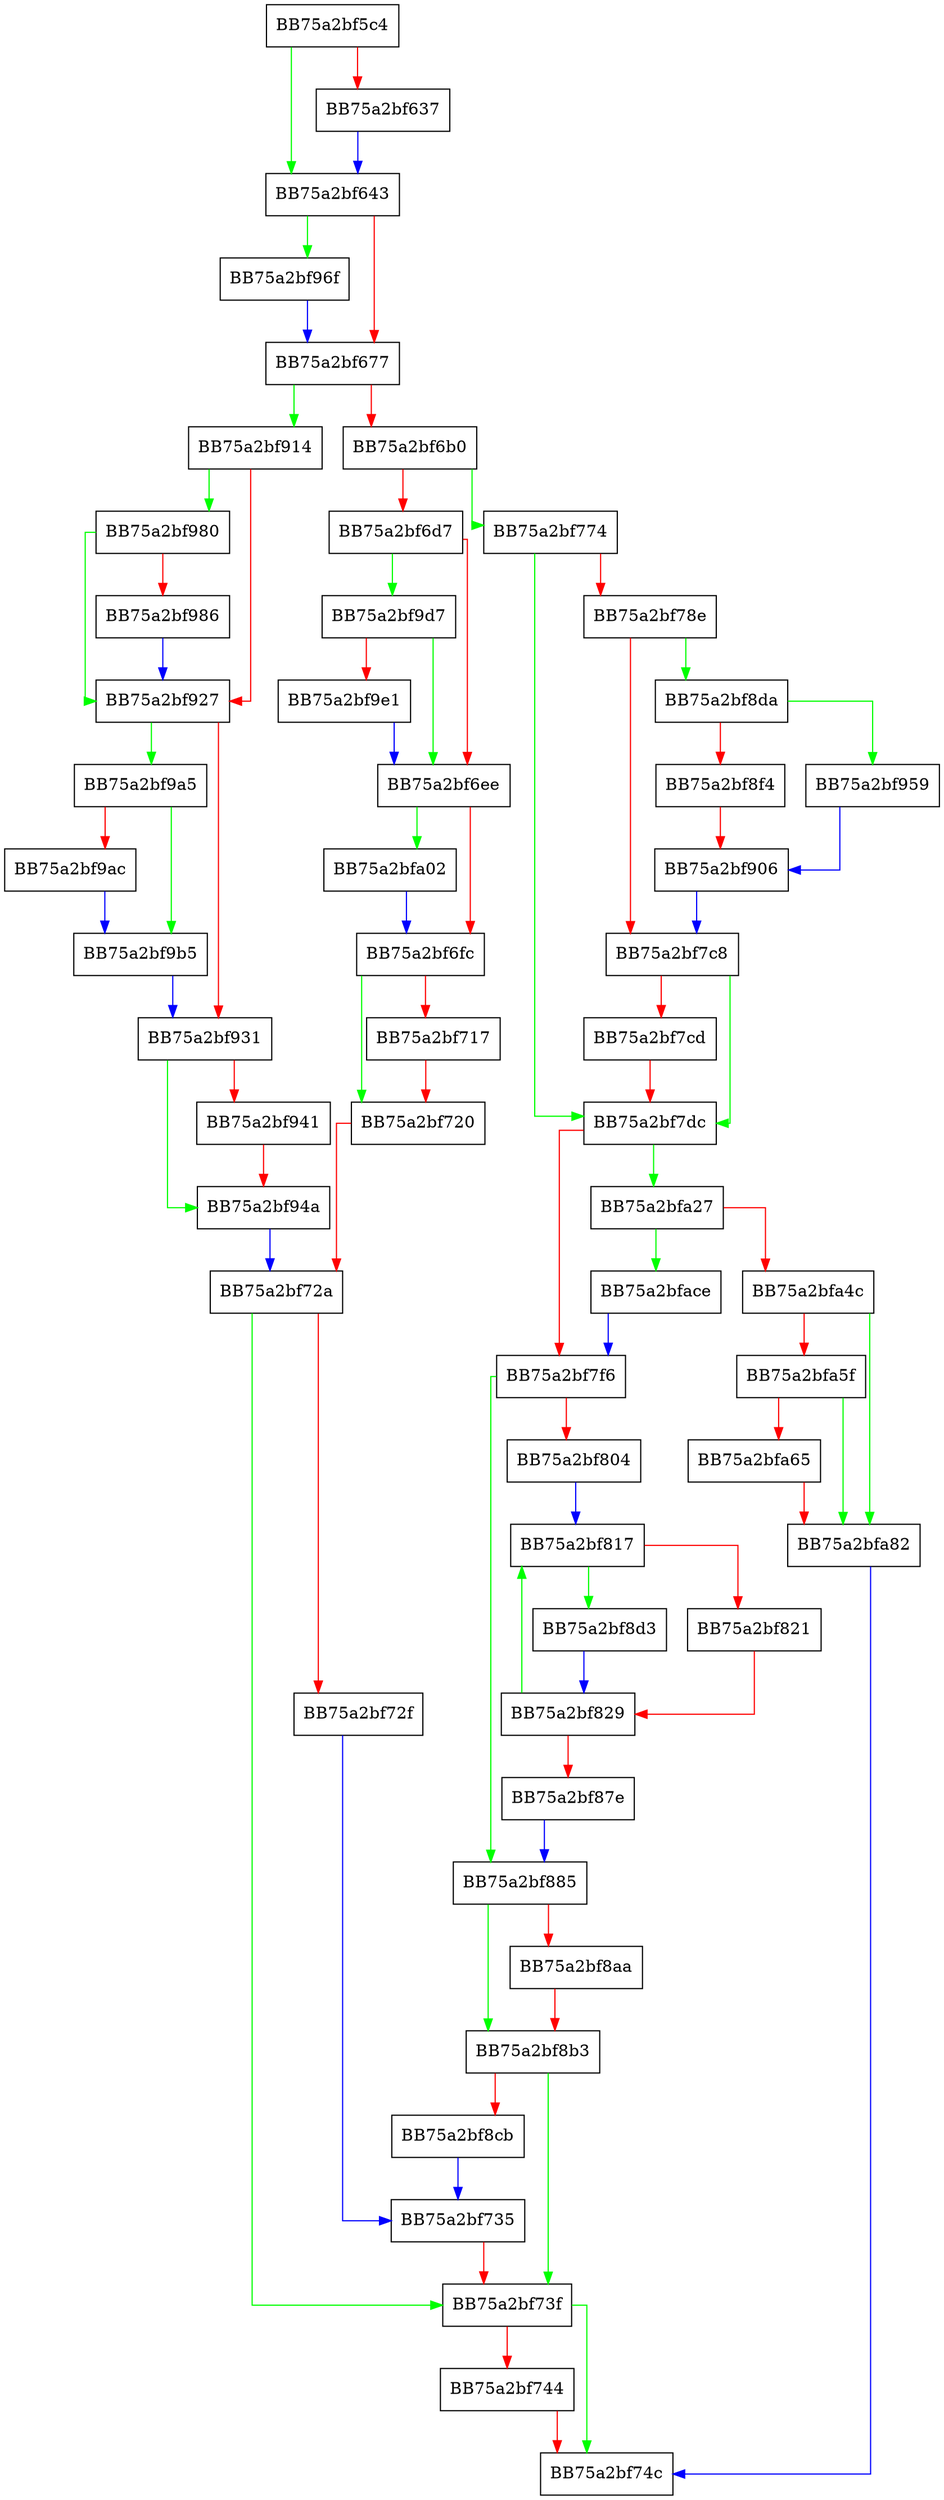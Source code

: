 digraph HandleDetection {
  node [shape="box"];
  graph [splines=ortho];
  BB75a2bf5c4 -> BB75a2bf643 [color="green"];
  BB75a2bf5c4 -> BB75a2bf637 [color="red"];
  BB75a2bf637 -> BB75a2bf643 [color="blue"];
  BB75a2bf643 -> BB75a2bf96f [color="green"];
  BB75a2bf643 -> BB75a2bf677 [color="red"];
  BB75a2bf677 -> BB75a2bf914 [color="green"];
  BB75a2bf677 -> BB75a2bf6b0 [color="red"];
  BB75a2bf6b0 -> BB75a2bf774 [color="green"];
  BB75a2bf6b0 -> BB75a2bf6d7 [color="red"];
  BB75a2bf6d7 -> BB75a2bf9d7 [color="green"];
  BB75a2bf6d7 -> BB75a2bf6ee [color="red"];
  BB75a2bf6ee -> BB75a2bfa02 [color="green"];
  BB75a2bf6ee -> BB75a2bf6fc [color="red"];
  BB75a2bf6fc -> BB75a2bf720 [color="green"];
  BB75a2bf6fc -> BB75a2bf717 [color="red"];
  BB75a2bf717 -> BB75a2bf720 [color="red"];
  BB75a2bf720 -> BB75a2bf72a [color="red"];
  BB75a2bf72a -> BB75a2bf73f [color="green"];
  BB75a2bf72a -> BB75a2bf72f [color="red"];
  BB75a2bf72f -> BB75a2bf735 [color="blue"];
  BB75a2bf735 -> BB75a2bf73f [color="red"];
  BB75a2bf73f -> BB75a2bf74c [color="green"];
  BB75a2bf73f -> BB75a2bf744 [color="red"];
  BB75a2bf744 -> BB75a2bf74c [color="red"];
  BB75a2bf774 -> BB75a2bf7dc [color="green"];
  BB75a2bf774 -> BB75a2bf78e [color="red"];
  BB75a2bf78e -> BB75a2bf8da [color="green"];
  BB75a2bf78e -> BB75a2bf7c8 [color="red"];
  BB75a2bf7c8 -> BB75a2bf7dc [color="green"];
  BB75a2bf7c8 -> BB75a2bf7cd [color="red"];
  BB75a2bf7cd -> BB75a2bf7dc [color="red"];
  BB75a2bf7dc -> BB75a2bfa27 [color="green"];
  BB75a2bf7dc -> BB75a2bf7f6 [color="red"];
  BB75a2bf7f6 -> BB75a2bf885 [color="green"];
  BB75a2bf7f6 -> BB75a2bf804 [color="red"];
  BB75a2bf804 -> BB75a2bf817 [color="blue"];
  BB75a2bf817 -> BB75a2bf8d3 [color="green"];
  BB75a2bf817 -> BB75a2bf821 [color="red"];
  BB75a2bf821 -> BB75a2bf829 [color="red"];
  BB75a2bf829 -> BB75a2bf817 [color="green"];
  BB75a2bf829 -> BB75a2bf87e [color="red"];
  BB75a2bf87e -> BB75a2bf885 [color="blue"];
  BB75a2bf885 -> BB75a2bf8b3 [color="green"];
  BB75a2bf885 -> BB75a2bf8aa [color="red"];
  BB75a2bf8aa -> BB75a2bf8b3 [color="red"];
  BB75a2bf8b3 -> BB75a2bf73f [color="green"];
  BB75a2bf8b3 -> BB75a2bf8cb [color="red"];
  BB75a2bf8cb -> BB75a2bf735 [color="blue"];
  BB75a2bf8d3 -> BB75a2bf829 [color="blue"];
  BB75a2bf8da -> BB75a2bf959 [color="green"];
  BB75a2bf8da -> BB75a2bf8f4 [color="red"];
  BB75a2bf8f4 -> BB75a2bf906 [color="red"];
  BB75a2bf906 -> BB75a2bf7c8 [color="blue"];
  BB75a2bf914 -> BB75a2bf980 [color="green"];
  BB75a2bf914 -> BB75a2bf927 [color="red"];
  BB75a2bf927 -> BB75a2bf9a5 [color="green"];
  BB75a2bf927 -> BB75a2bf931 [color="red"];
  BB75a2bf931 -> BB75a2bf94a [color="green"];
  BB75a2bf931 -> BB75a2bf941 [color="red"];
  BB75a2bf941 -> BB75a2bf94a [color="red"];
  BB75a2bf94a -> BB75a2bf72a [color="blue"];
  BB75a2bf959 -> BB75a2bf906 [color="blue"];
  BB75a2bf96f -> BB75a2bf677 [color="blue"];
  BB75a2bf980 -> BB75a2bf927 [color="green"];
  BB75a2bf980 -> BB75a2bf986 [color="red"];
  BB75a2bf986 -> BB75a2bf927 [color="blue"];
  BB75a2bf9a5 -> BB75a2bf9b5 [color="green"];
  BB75a2bf9a5 -> BB75a2bf9ac [color="red"];
  BB75a2bf9ac -> BB75a2bf9b5 [color="blue"];
  BB75a2bf9b5 -> BB75a2bf931 [color="blue"];
  BB75a2bf9d7 -> BB75a2bf6ee [color="green"];
  BB75a2bf9d7 -> BB75a2bf9e1 [color="red"];
  BB75a2bf9e1 -> BB75a2bf6ee [color="blue"];
  BB75a2bfa02 -> BB75a2bf6fc [color="blue"];
  BB75a2bfa27 -> BB75a2bface [color="green"];
  BB75a2bfa27 -> BB75a2bfa4c [color="red"];
  BB75a2bfa4c -> BB75a2bfa82 [color="green"];
  BB75a2bfa4c -> BB75a2bfa5f [color="red"];
  BB75a2bfa5f -> BB75a2bfa82 [color="green"];
  BB75a2bfa5f -> BB75a2bfa65 [color="red"];
  BB75a2bfa65 -> BB75a2bfa82 [color="red"];
  BB75a2bfa82 -> BB75a2bf74c [color="blue"];
  BB75a2bface -> BB75a2bf7f6 [color="blue"];
}